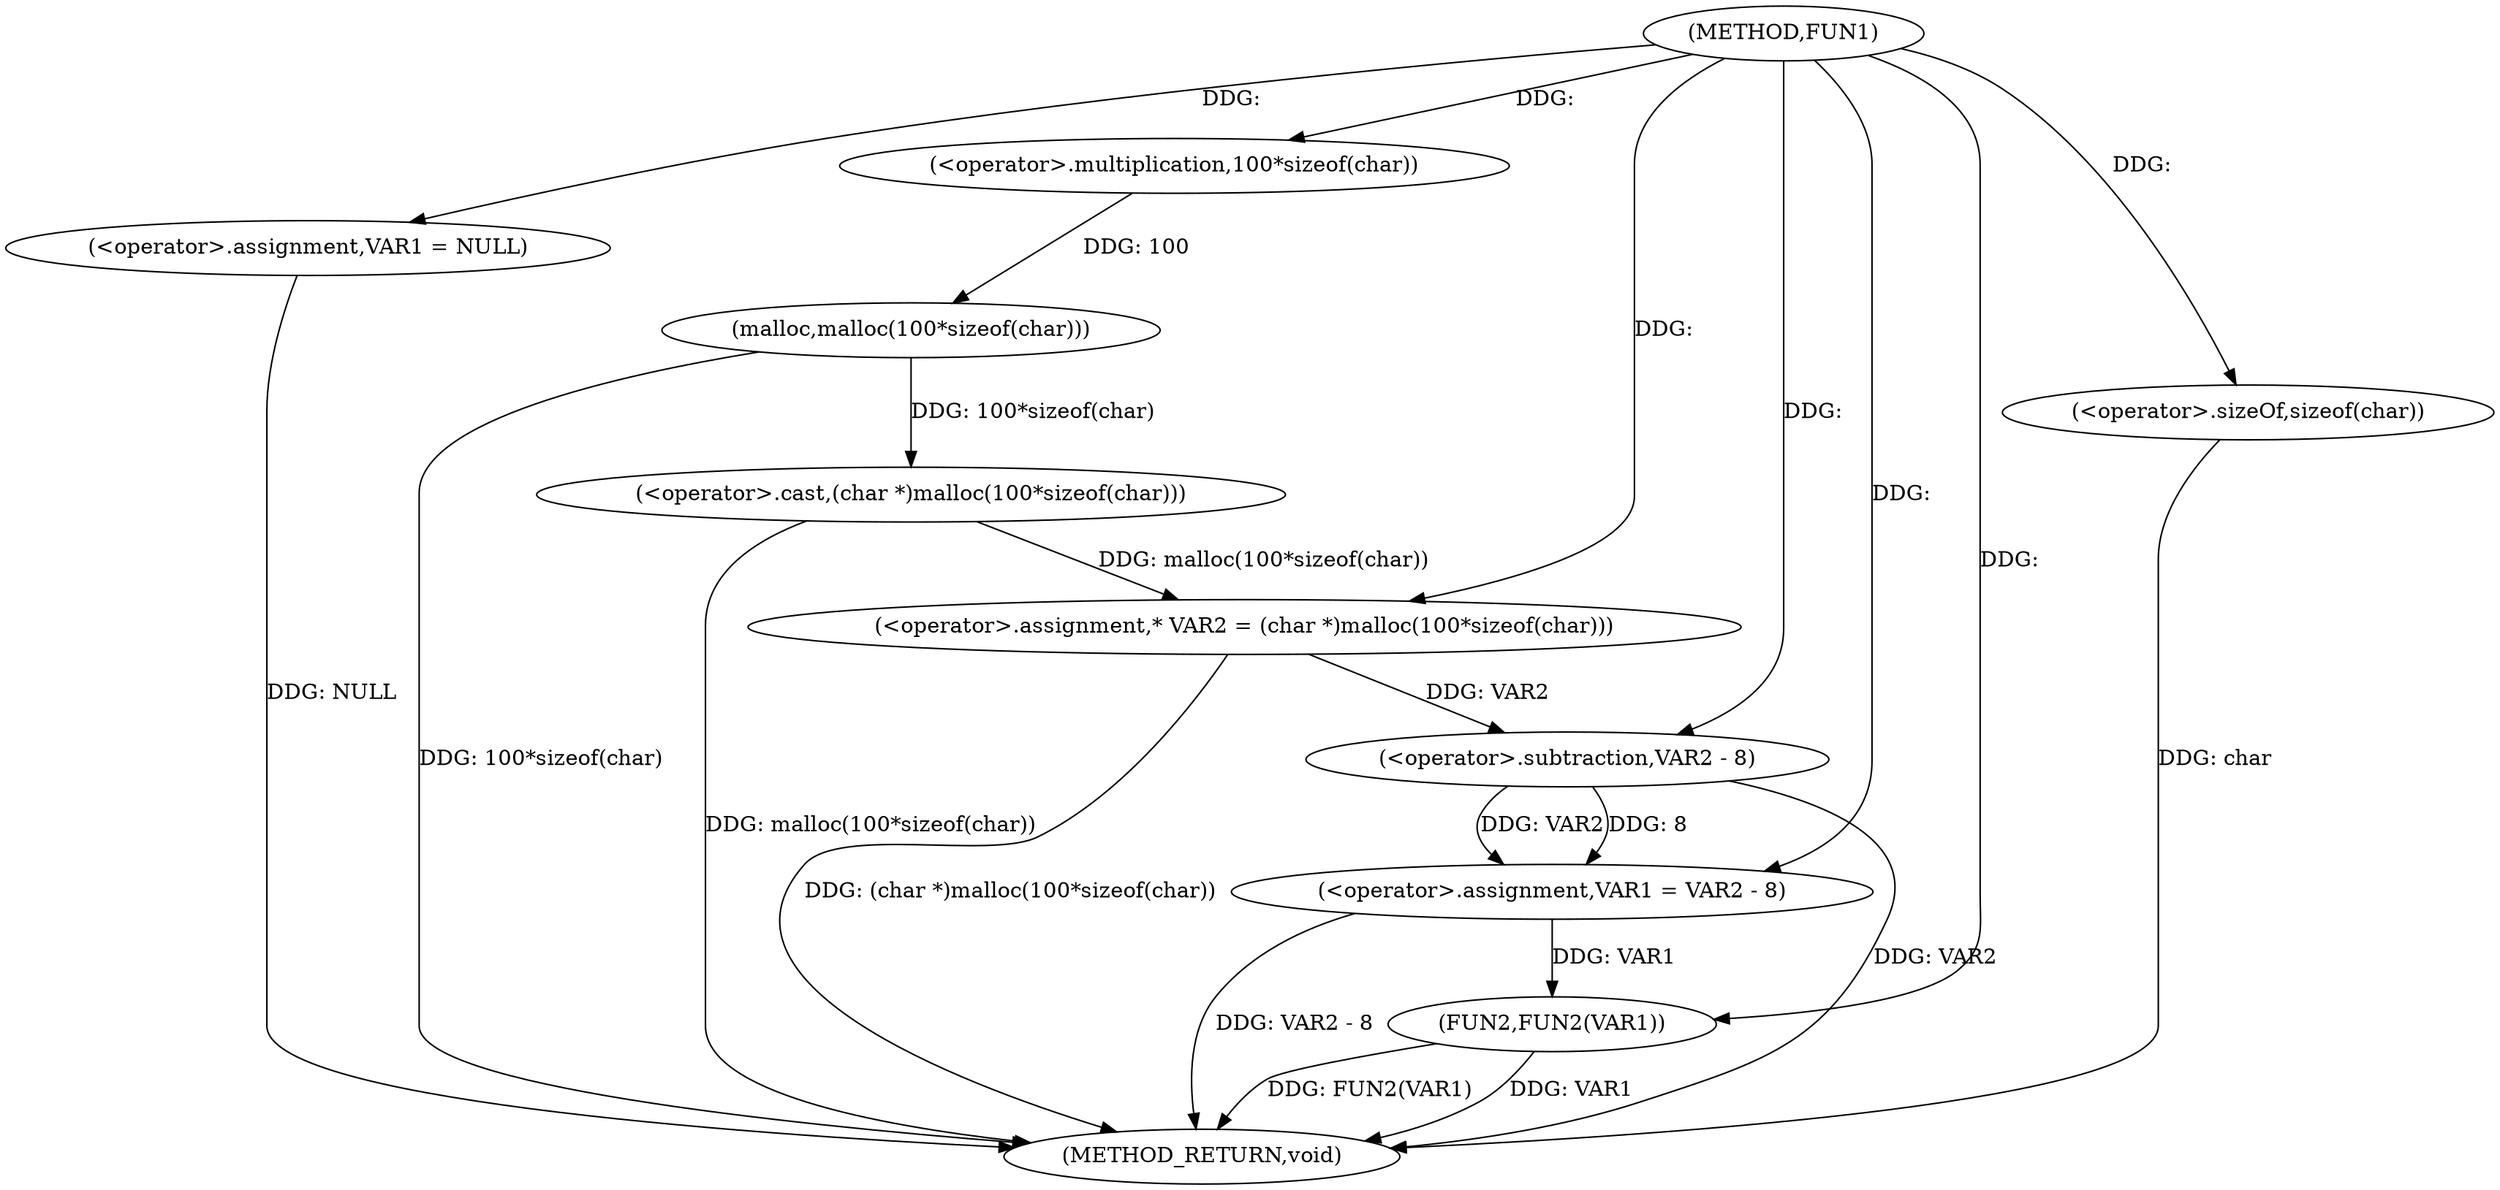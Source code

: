 digraph FUN1 {  
"1000100" [label = "(METHOD,FUN1)" ]
"1000124" [label = "(METHOD_RETURN,void)" ]
"1000103" [label = "(<operator>.assignment,VAR1 = NULL)" ]
"1000108" [label = "(<operator>.assignment,* VAR2 = (char *)malloc(100*sizeof(char)))" ]
"1000110" [label = "(<operator>.cast,(char *)malloc(100*sizeof(char)))" ]
"1000112" [label = "(malloc,malloc(100*sizeof(char)))" ]
"1000113" [label = "(<operator>.multiplication,100*sizeof(char))" ]
"1000115" [label = "(<operator>.sizeOf,sizeof(char))" ]
"1000117" [label = "(<operator>.assignment,VAR1 = VAR2 - 8)" ]
"1000119" [label = "(<operator>.subtraction,VAR2 - 8)" ]
"1000122" [label = "(FUN2,FUN2(VAR1))" ]
  "1000103" -> "1000124"  [ label = "DDG: NULL"] 
  "1000122" -> "1000124"  [ label = "DDG: VAR1"] 
  "1000110" -> "1000124"  [ label = "DDG: malloc(100*sizeof(char))"] 
  "1000122" -> "1000124"  [ label = "DDG: FUN2(VAR1)"] 
  "1000117" -> "1000124"  [ label = "DDG: VAR2 - 8"] 
  "1000115" -> "1000124"  [ label = "DDG: char"] 
  "1000112" -> "1000124"  [ label = "DDG: 100*sizeof(char)"] 
  "1000108" -> "1000124"  [ label = "DDG: (char *)malloc(100*sizeof(char))"] 
  "1000119" -> "1000124"  [ label = "DDG: VAR2"] 
  "1000100" -> "1000103"  [ label = "DDG: "] 
  "1000110" -> "1000108"  [ label = "DDG: malloc(100*sizeof(char))"] 
  "1000100" -> "1000108"  [ label = "DDG: "] 
  "1000112" -> "1000110"  [ label = "DDG: 100*sizeof(char)"] 
  "1000113" -> "1000112"  [ label = "DDG: 100"] 
  "1000100" -> "1000113"  [ label = "DDG: "] 
  "1000100" -> "1000115"  [ label = "DDG: "] 
  "1000119" -> "1000117"  [ label = "DDG: VAR2"] 
  "1000119" -> "1000117"  [ label = "DDG: 8"] 
  "1000100" -> "1000117"  [ label = "DDG: "] 
  "1000108" -> "1000119"  [ label = "DDG: VAR2"] 
  "1000100" -> "1000119"  [ label = "DDG: "] 
  "1000117" -> "1000122"  [ label = "DDG: VAR1"] 
  "1000100" -> "1000122"  [ label = "DDG: "] 
}
